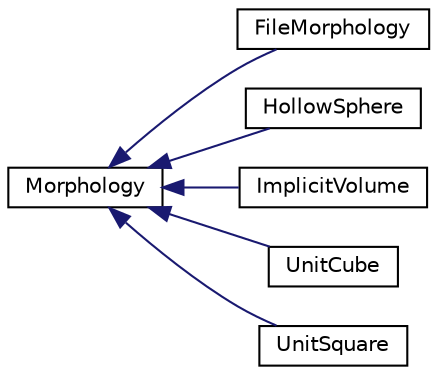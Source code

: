 digraph "Graphical Class Hierarchy"
{
 // LATEX_PDF_SIZE
  edge [fontname="Helvetica",fontsize="10",labelfontname="Helvetica",labelfontsize="10"];
  node [fontname="Helvetica",fontsize="10",shape=record];
  rankdir="LR";
  Node0 [label="Morphology",height=0.2,width=0.4,color="black", fillcolor="white", style="filled",URL="$class_morphology.html",tooltip=" "];
  Node0 -> Node1 [dir="back",color="midnightblue",fontsize="10",style="solid",fontname="Helvetica"];
  Node1 [label="FileMorphology",height=0.2,width=0.4,color="black", fillcolor="white", style="filled",URL="$class_file_morphology.html",tooltip="Morphology read in from a file with format inferred in constructor."];
  Node0 -> Node2 [dir="back",color="midnightblue",fontsize="10",style="solid",fontname="Helvetica"];
  Node2 [label="HollowSphere",height=0.2,width=0.4,color="black", fillcolor="white", style="filled",URL="$class_hollow_sphere.html",tooltip="Hollow Sphere shell. 2D Manifold."];
  Node0 -> Node3 [dir="back",color="midnightblue",fontsize="10",style="solid",fontname="Helvetica"];
  Node3 [label="ImplicitVolume",height=0.2,width=0.4,color="black", fillcolor="white", style="filled",URL="$class_implicit_volume.html",tooltip="Volume given by the solution of the equations F(x,y,z) <= 0."];
  Node0 -> Node4 [dir="back",color="midnightblue",fontsize="10",style="solid",fontname="Helvetica"];
  Node4 [label="UnitCube",height=0.2,width=0.4,color="black", fillcolor="white", style="filled",URL="$class_unit_cube.html",tooltip="3D Square [-1,1] X [-1,1] X [-1,1]. 3D Manifold."];
  Node0 -> Node5 [dir="back",color="midnightblue",fontsize="10",style="solid",fontname="Helvetica"];
  Node5 [label="UnitSquare",height=0.2,width=0.4,color="black", fillcolor="white", style="filled",URL="$class_unit_square.html",tooltip="2D Square [-1,1] X [-1,1]. 2D Manifold."];
}
